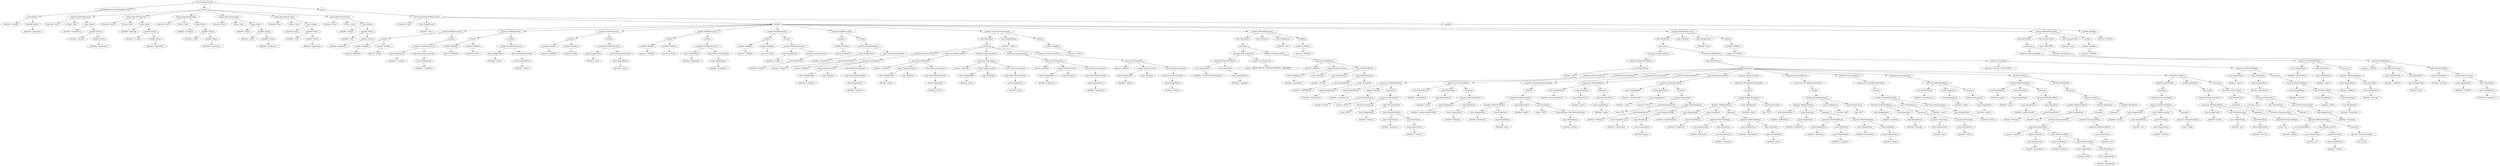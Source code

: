 digraph {
n0 [label="root (CompilationUnit)"];
n1 [label="packageDeclaration (PackageDeclaration)"];
n0 -> n1;
n2 [label="name (Name)"];
n1 -> n2;
n3 [label="identifier='baseball'"];
n2 -> n3;
n4 [label="qualifier (Name)"];
n2 -> n4;
n5 [label="identifier='application'"];
n4 -> n5;
n6 [label="imports"];
n0 -> n6;
n7 [label="import (ImportDeclaration)"];
n6 -> n7;
n8 [label="isAsterisk='false'"];
n7 -> n8;
n9 [label="isStatic='false'"];
n7 -> n9;
n10 [label="name (Name)"];
n7 -> n10;
n11 [label="identifier='GameStatus'"];
n10 -> n11;
n12 [label="qualifier (Name)"];
n10 -> n12;
n13 [label="identifier='constant'"];
n12 -> n13;
n14 [label="qualifier (Name)"];
n12 -> n14;
n15 [label="identifier='application'"];
n14 -> n15;
n16 [label="import (ImportDeclaration)"];
n6 -> n16;
n17 [label="isAsterisk='false'"];
n16 -> n17;
n18 [label="isStatic='false'"];
n16 -> n18;
n19 [label="name (Name)"];
n16 -> n19;
n20 [label="identifier='Message'"];
n19 -> n20;
n21 [label="qualifier (Name)"];
n19 -> n21;
n22 [label="identifier='constant'"];
n21 -> n22;
n23 [label="qualifier (Name)"];
n21 -> n23;
n24 [label="identifier='application'"];
n23 -> n24;
n25 [label="import (ImportDeclaration)"];
n6 -> n25;
n26 [label="isAsterisk='false'"];
n25 -> n26;
n27 [label="isStatic='false'"];
n25 -> n27;
n28 [label="name (Name)"];
n25 -> n28;
n29 [label="identifier='Computer'"];
n28 -> n29;
n30 [label="qualifier (Name)"];
n28 -> n30;
n31 [label="identifier='model'"];
n30 -> n31;
n32 [label="qualifier (Name)"];
n30 -> n32;
n33 [label="identifier='application'"];
n32 -> n33;
n34 [label="import (ImportDeclaration)"];
n6 -> n34;
n35 [label="isAsterisk='false'"];
n34 -> n35;
n36 [label="isStatic='false'"];
n34 -> n36;
n37 [label="name (Name)"];
n34 -> n37;
n38 [label="identifier='Player'"];
n37 -> n38;
n39 [label="qualifier (Name)"];
n37 -> n39;
n40 [label="identifier='model'"];
n39 -> n40;
n41 [label="qualifier (Name)"];
n39 -> n41;
n42 [label="identifier='application'"];
n41 -> n42;
n43 [label="import (ImportDeclaration)"];
n6 -> n43;
n44 [label="isAsterisk='false'"];
n43 -> n44;
n45 [label="isStatic='false'"];
n43 -> n45;
n46 [label="name (Name)"];
n43 -> n46;
n47 [label="identifier='Input'"];
n46 -> n47;
n48 [label="qualifier (Name)"];
n46 -> n48;
n49 [label="identifier='view'"];
n48 -> n49;
n50 [label="qualifier (Name)"];
n48 -> n50;
n51 [label="identifier='application'"];
n50 -> n51;
n52 [label="import (ImportDeclaration)"];
n6 -> n52;
n53 [label="isAsterisk='false'"];
n52 -> n53;
n54 [label="isStatic='false'"];
n52 -> n54;
n55 [label="name (Name)"];
n52 -> n55;
n56 [label="identifier='Output'"];
n55 -> n56;
n57 [label="qualifier (Name)"];
n55 -> n57;
n58 [label="identifier='view'"];
n57 -> n58;
n59 [label="qualifier (Name)"];
n57 -> n59;
n60 [label="identifier='application'"];
n59 -> n60;
n61 [label="types"];
n0 -> n61;
n62 [label="type (ClassOrInterfaceDeclaration)"];
n61 -> n62;
n63 [label="isInterface='false'"];
n62 -> n63;
n64 [label="name (SimpleName)"];
n62 -> n64;
n65 [label="identifier='Game'"];
n64 -> n65;
n66 [label="members"];
n62 -> n66;
n67 [label="member (FieldDeclaration)"];
n66 -> n67;
n68 [label="modifiers"];
n67 -> n68;
n69 [label="modifier (Modifier)"];
n68 -> n69;
n70 [label="keyword='PRIVATE'"];
n69 -> n70;
n71 [label="modifier (Modifier)"];
n68 -> n71;
n72 [label="keyword='FINAL'"];
n71 -> n72;
n73 [label="variables"];
n67 -> n73;
n74 [label="variable (VariableDeclarator)"];
n73 -> n74;
n75 [label="name (SimpleName)"];
n74 -> n75;
n76 [label="identifier='computer'"];
n75 -> n76;
n77 [label="type (ClassOrInterfaceType)"];
n74 -> n77;
n78 [label="name (SimpleName)"];
n77 -> n78;
n79 [label="identifier='Computer'"];
n78 -> n79;
n80 [label="member (FieldDeclaration)"];
n66 -> n80;
n81 [label="modifiers"];
n80 -> n81;
n82 [label="modifier (Modifier)"];
n81 -> n82;
n83 [label="keyword='PRIVATE'"];
n82 -> n83;
n84 [label="modifier (Modifier)"];
n81 -> n84;
n85 [label="keyword='FINAL'"];
n84 -> n85;
n86 [label="variables"];
n80 -> n86;
n87 [label="variable (VariableDeclarator)"];
n86 -> n87;
n88 [label="name (SimpleName)"];
n87 -> n88;
n89 [label="identifier='player'"];
n88 -> n89;
n90 [label="type (ClassOrInterfaceType)"];
n87 -> n90;
n91 [label="name (SimpleName)"];
n90 -> n91;
n92 [label="identifier='Player'"];
n91 -> n92;
n93 [label="member (FieldDeclaration)"];
n66 -> n93;
n94 [label="modifiers"];
n93 -> n94;
n95 [label="modifier (Modifier)"];
n94 -> n95;
n96 [label="keyword='PRIVATE'"];
n95 -> n96;
n97 [label="modifier (Modifier)"];
n94 -> n97;
n98 [label="keyword='FINAL'"];
n97 -> n98;
n99 [label="variables"];
n93 -> n99;
n100 [label="variable (VariableDeclarator)"];
n99 -> n100;
n101 [label="name (SimpleName)"];
n100 -> n101;
n102 [label="identifier='input'"];
n101 -> n102;
n103 [label="type (ClassOrInterfaceType)"];
n100 -> n103;
n104 [label="name (SimpleName)"];
n103 -> n104;
n105 [label="identifier='Input'"];
n104 -> n105;
n106 [label="member (FieldDeclaration)"];
n66 -> n106;
n107 [label="modifiers"];
n106 -> n107;
n108 [label="modifier (Modifier)"];
n107 -> n108;
n109 [label="keyword='PRIVATE'"];
n108 -> n109;
n110 [label="modifier (Modifier)"];
n107 -> n110;
n111 [label="keyword='FINAL'"];
n110 -> n111;
n112 [label="variables"];
n106 -> n112;
n113 [label="variable (VariableDeclarator)"];
n112 -> n113;
n114 [label="name (SimpleName)"];
n113 -> n114;
n115 [label="identifier='judgement'"];
n114 -> n115;
n116 [label="type (ClassOrInterfaceType)"];
n113 -> n116;
n117 [label="name (SimpleName)"];
n116 -> n117;
n118 [label="identifier='Judgement'"];
n117 -> n118;
n119 [label="member (FieldDeclaration)"];
n66 -> n119;
n120 [label="modifiers"];
n119 -> n120;
n121 [label="modifier (Modifier)"];
n120 -> n121;
n122 [label="keyword='PRIVATE'"];
n121 -> n122;
n123 [label="modifier (Modifier)"];
n120 -> n123;
n124 [label="keyword='FINAL'"];
n123 -> n124;
n125 [label="variables"];
n119 -> n125;
n126 [label="variable (VariableDeclarator)"];
n125 -> n126;
n127 [label="name (SimpleName)"];
n126 -> n127;
n128 [label="identifier='output'"];
n127 -> n128;
n129 [label="type (ClassOrInterfaceType)"];
n126 -> n129;
n130 [label="name (SimpleName)"];
n129 -> n130;
n131 [label="identifier='Output'"];
n130 -> n131;
n132 [label="member (FieldDeclaration)"];
n66 -> n132;
n133 [label="modifiers"];
n132 -> n133;
n134 [label="modifier (Modifier)"];
n133 -> n134;
n135 [label="keyword='PRIVATE'"];
n134 -> n135;
n136 [label="variables"];
n132 -> n136;
n137 [label="variable (VariableDeclarator)"];
n136 -> n137;
n138 [label="name (SimpleName)"];
n137 -> n138;
n139 [label="identifier='gameStatus'"];
n138 -> n139;
n140 [label="type (ClassOrInterfaceType)"];
n137 -> n140;
n141 [label="name (SimpleName)"];
n140 -> n141;
n142 [label="identifier='Integer'"];
n141 -> n142;
n143 [label="member (ConstructorDeclaration)"];
n66 -> n143;
n144 [label="body (BlockStmt)"];
n143 -> n144;
n145 [label="statements"];
n144 -> n145;
n146 [label="statement (ExpressionStmt)"];
n145 -> n146;
n147 [label="expression (AssignExpr)"];
n146 -> n147;
n148 [label="operator='ASSIGN'"];
n147 -> n148;
n149 [label="target (FieldAccessExpr)"];
n147 -> n149;
n150 [label="name (SimpleName)"];
n149 -> n150;
n151 [label="identifier='computer'"];
n150 -> n151;
n152 [label="scope (ThisExpr)"];
n149 -> n152;
n153 [label="value (ObjectCreationExpr)"];
n147 -> n153;
n154 [label="type (ClassOrInterfaceType)"];
n153 -> n154;
n155 [label="name (SimpleName)"];
n154 -> n155;
n156 [label="identifier='Computer'"];
n155 -> n156;
n157 [label="statement (ExpressionStmt)"];
n145 -> n157;
n158 [label="expression (AssignExpr)"];
n157 -> n158;
n159 [label="operator='ASSIGN'"];
n158 -> n159;
n160 [label="target (FieldAccessExpr)"];
n158 -> n160;
n161 [label="name (SimpleName)"];
n160 -> n161;
n162 [label="identifier='player'"];
n161 -> n162;
n163 [label="scope (ThisExpr)"];
n160 -> n163;
n164 [label="value (ObjectCreationExpr)"];
n158 -> n164;
n165 [label="type (ClassOrInterfaceType)"];
n164 -> n165;
n166 [label="name (SimpleName)"];
n165 -> n166;
n167 [label="identifier='Player'"];
n166 -> n167;
n168 [label="statement (ExpressionStmt)"];
n145 -> n168;
n169 [label="expression (AssignExpr)"];
n168 -> n169;
n170 [label="operator='ASSIGN'"];
n169 -> n170;
n171 [label="target (FieldAccessExpr)"];
n169 -> n171;
n172 [label="name (SimpleName)"];
n171 -> n172;
n173 [label="identifier='input'"];
n172 -> n173;
n174 [label="scope (ThisExpr)"];
n171 -> n174;
n175 [label="value (ObjectCreationExpr)"];
n169 -> n175;
n176 [label="type (ClassOrInterfaceType)"];
n175 -> n176;
n177 [label="name (SimpleName)"];
n176 -> n177;
n178 [label="identifier='Input'"];
n177 -> n178;
n179 [label="statement (ExpressionStmt)"];
n145 -> n179;
n180 [label="expression (AssignExpr)"];
n179 -> n180;
n181 [label="operator='ASSIGN'"];
n180 -> n181;
n182 [label="target (FieldAccessExpr)"];
n180 -> n182;
n183 [label="name (SimpleName)"];
n182 -> n183;
n184 [label="identifier='judgement'"];
n183 -> n184;
n185 [label="scope (ThisExpr)"];
n182 -> n185;
n186 [label="value (ObjectCreationExpr)"];
n180 -> n186;
n187 [label="type (ClassOrInterfaceType)"];
n186 -> n187;
n188 [label="name (SimpleName)"];
n187 -> n188;
n189 [label="identifier='Judgement'"];
n188 -> n189;
n190 [label="statement (ExpressionStmt)"];
n145 -> n190;
n191 [label="expression (AssignExpr)"];
n190 -> n191;
n192 [label="operator='ASSIGN'"];
n191 -> n192;
n193 [label="target (FieldAccessExpr)"];
n191 -> n193;
n194 [label="name (SimpleName)"];
n193 -> n194;
n195 [label="identifier='output'"];
n194 -> n195;
n196 [label="scope (ThisExpr)"];
n193 -> n196;
n197 [label="value (ObjectCreationExpr)"];
n191 -> n197;
n198 [label="type (ClassOrInterfaceType)"];
n197 -> n198;
n199 [label="name (SimpleName)"];
n198 -> n199;
n200 [label="identifier='Output'"];
n199 -> n200;
n201 [label="name (SimpleName)"];
n143 -> n201;
n202 [label="identifier='Game'"];
n201 -> n202;
n203 [label="modifiers"];
n143 -> n203;
n204 [label="modifier (Modifier)"];
n203 -> n204;
n205 [label="keyword='PUBLIC'"];
n204 -> n205;
n206 [label="member (MethodDeclaration)"];
n66 -> n206;
n207 [label="body (BlockStmt)"];
n206 -> n207;
n208 [label="statements"];
n207 -> n208;
n209 [label="statement (ExpressionStmt)"];
n208 -> n209;
n210 [label="expression (MethodCallExpr)"];
n209 -> n210;
n211 [label="name (SimpleName)"];
n210 -> n211;
n212 [label="identifier='createAnswerWithRandom'"];
n211 -> n212;
n213 [label="scope (NameExpr)"];
n210 -> n213;
n214 [label="name (SimpleName)"];
n213 -> n214;
n215 [label="identifier='computer'"];
n214 -> n215;
n216 [label="comment (LineComment)"];
n209 -> n216;
n217 [label="content=' 컴퓨터의 3자리 수인 1-9사이 각각 다른 임의의 수 3개를 생성한다.'"];
n216 -> n217;
n218 [label="statement (ExpressionStmt)"];
n208 -> n218;
n219 [label="expression (AssignExpr)"];
n218 -> n219;
n220 [label="operator='ASSIGN'"];
n219 -> n220;
n221 [label="target (FieldAccessExpr)"];
n219 -> n221;
n222 [label="name (SimpleName)"];
n221 -> n222;
n223 [label="identifier='gameStatus'"];
n222 -> n223;
n224 [label="scope (ThisExpr)"];
n221 -> n224;
n225 [label="value (MethodCallExpr)"];
n219 -> n225;
n226 [label="name (SimpleName)"];
n225 -> n226;
n227 [label="identifier='getCode'"];
n226 -> n227;
n228 [label="scope (FieldAccessExpr)"];
n225 -> n228;
n229 [label="name (SimpleName)"];
n228 -> n229;
n230 [label="identifier='PREPARING'"];
n229 -> n230;
n231 [label="scope (NameExpr)"];
n228 -> n231;
n232 [label="name (SimpleName)"];
n231 -> n232;
n233 [label="identifier='GameStatus'"];
n232 -> n233;
n234 [label="type (VoidType)"];
n206 -> n234;
n235 [label="name (SimpleName)"];
n206 -> n235;
n236 [label="identifier='init'"];
n235 -> n236;
n237 [label="modifiers"];
n206 -> n237;
n238 [label="modifier (Modifier)"];
n237 -> n238;
n239 [label="keyword='PRIVATE'"];
n238 -> n239;
n240 [label="member (MethodDeclaration)"];
n66 -> n240;
n241 [label="body (BlockStmt)"];
n240 -> n241;
n242 [label="statements"];
n241 -> n242;
n243 [label="statement (ExpressionStmt)"];
n242 -> n243;
n244 [label="expression (MethodCallExpr)"];
n243 -> n244;
n245 [label="name (SimpleName)"];
n244 -> n245;
n246 [label="identifier='init'"];
n245 -> n246;
n247 [label="statement (WhileStmt)"];
n242 -> n247;
n248 [label="body (BlockStmt)"];
n247 -> n248;
n249 [label="statements"];
n248 -> n249;
n250 [label="statement (ExpressionStmt)"];
n249 -> n250;
n251 [label="expression (MethodCallExpr)"];
n250 -> n251;
n252 [label="name (SimpleName)"];
n251 -> n252;
n253 [label="identifier='printNewLine'"];
n252 -> n253;
n254 [label="scope (NameExpr)"];
n251 -> n254;
n255 [label="name (SimpleName)"];
n254 -> n255;
n256 [label="identifier='output'"];
n255 -> n256;
n257 [label="arguments"];
n251 -> n257;
n258 [label="argument (BinaryExpr)"];
n257 -> n258;
n259 [label="operator='PLUS'"];
n258 -> n259;
n260 [label="left (StringLiteralExpr)"];
n258 -> n260;
n261 [label="value='컴퓨터: '"];
n260 -> n261;
n262 [label="right (MethodCallExpr)"];
n258 -> n262;
n263 [label="name (SimpleName)"];
n262 -> n263;
n264 [label="identifier='toString'"];
n263 -> n264;
n265 [label="scope (MethodCallExpr)"];
n262 -> n265;
n266 [label="name (SimpleName)"];
n265 -> n266;
n267 [label="identifier='getAnswer'"];
n266 -> n267;
n268 [label="scope (NameExpr)"];
n265 -> n268;
n269 [label="name (SimpleName)"];
n268 -> n269;
n270 [label="identifier='computer'"];
n269 -> n270;
n271 [label="statement (ExpressionStmt)"];
n249 -> n271;
n272 [label="expression (MethodCallExpr)"];
n271 -> n272;
n273 [label="name (SimpleName)"];
n272 -> n273;
n274 [label="identifier='printNowLine'"];
n273 -> n274;
n275 [label="scope (NameExpr)"];
n272 -> n275;
n276 [label="name (SimpleName)"];
n275 -> n276;
n277 [label="identifier='output'"];
n276 -> n277;
n278 [label="arguments"];
n272 -> n278;
n279 [label="argument (MethodCallExpr)"];
n278 -> n279;
n280 [label="name (SimpleName)"];
n279 -> n280;
n281 [label="identifier='getInputNumberToPlay'"];
n280 -> n281;
n282 [label="scope (NameExpr)"];
n279 -> n282;
n283 [label="name (SimpleName)"];
n282 -> n283;
n284 [label="identifier='Message'"];
n283 -> n284;
n285 [label="statement (ExpressionStmt)"];
n249 -> n285;
n286 [label="expression (VariableDeclarationExpr)"];
n285 -> n286;
n287 [label="variables"];
n286 -> n287;
n288 [label="variable (VariableDeclarator)"];
n287 -> n288;
n289 [label="initializer (MethodCallExpr)"];
n288 -> n289;
n290 [label="name (SimpleName)"];
n289 -> n290;
n291 [label="identifier='getNumber'"];
n290 -> n291;
n292 [label="scope (NameExpr)"];
n289 -> n292;
n293 [label="name (SimpleName)"];
n292 -> n293;
n294 [label="identifier='input'"];
n293 -> n294;
n295 [label="name (SimpleName)"];
n288 -> n295;
n296 [label="identifier='inputs'"];
n295 -> n296;
n297 [label="type (ArrayType)"];
n288 -> n297;
n298 [label="origin='TYPE'"];
n297 -> n298;
n299 [label="componentType (ClassOrInterfaceType)"];
n297 -> n299;
n300 [label="name (SimpleName)"];
n299 -> n300;
n301 [label="identifier='String'"];
n300 -> n301;
n302 [label="statement (ExpressionStmt)"];
n249 -> n302;
n303 [label="expression (MethodCallExpr)"];
n302 -> n303;
n304 [label="name (SimpleName)"];
n303 -> n304;
n305 [label="identifier='generateNumbers'"];
n304 -> n305;
n306 [label="scope (NameExpr)"];
n303 -> n306;
n307 [label="name (SimpleName)"];
n306 -> n307;
n308 [label="identifier='player'"];
n307 -> n308;
n309 [label="arguments"];
n303 -> n309;
n310 [label="argument (NameExpr)"];
n309 -> n310;
n311 [label="name (SimpleName)"];
n310 -> n311;
n312 [label="identifier='inputs'"];
n311 -> n312;
n313 [label="statement (ExpressionStmt)"];
n249 -> n313;
n314 [label="expression (MethodCallExpr)"];
n313 -> n314;
n315 [label="name (SimpleName)"];
n314 -> n315;
n316 [label="identifier='printNewLine'"];
n315 -> n316;
n317 [label="scope (NameExpr)"];
n314 -> n317;
n318 [label="name (SimpleName)"];
n317 -> n318;
n319 [label="identifier='output'"];
n318 -> n319;
n320 [label="arguments"];
n314 -> n320;
n321 [label="argument (BinaryExpr)"];
n320 -> n321;
n322 [label="operator='PLUS'"];
n321 -> n322;
n323 [label="left (StringLiteralExpr)"];
n321 -> n323;
n324 [label="value='유저: '"];
n323 -> n324;
n325 [label="right (MethodCallExpr)"];
n321 -> n325;
n326 [label="name (SimpleName)"];
n325 -> n326;
n327 [label="identifier='toString'"];
n326 -> n327;
n328 [label="scope (MethodCallExpr)"];
n325 -> n328;
n329 [label="name (SimpleName)"];
n328 -> n329;
n330 [label="identifier='getNumbers'"];
n329 -> n330;
n331 [label="scope (NameExpr)"];
n328 -> n331;
n332 [label="name (SimpleName)"];
n331 -> n332;
n333 [label="identifier='player'"];
n332 -> n333;
n334 [label="statement (ExpressionStmt)"];
n249 -> n334;
n335 [label="expression (VariableDeclarationExpr)"];
n334 -> n335;
n336 [label="variables"];
n335 -> n336;
n337 [label="variable (VariableDeclarator)"];
n336 -> n337;
n338 [label="initializer (MethodCallExpr)"];
n337 -> n338;
n339 [label="name (SimpleName)"];
n338 -> n339;
n340 [label="identifier='getStrikeCount'"];
n339 -> n340;
n341 [label="scope (NameExpr)"];
n338 -> n341;
n342 [label="name (SimpleName)"];
n341 -> n342;
n343 [label="identifier='judgement'"];
n342 -> n343;
n344 [label="arguments"];
n338 -> n344;
n345 [label="argument (MethodCallExpr)"];
n344 -> n345;
n346 [label="name (SimpleName)"];
n345 -> n346;
n347 [label="identifier='getAnswer'"];
n346 -> n347;
n348 [label="scope (NameExpr)"];
n345 -> n348;
n349 [label="name (SimpleName)"];
n348 -> n349;
n350 [label="identifier='computer'"];
n349 -> n350;
n351 [label="argument (MethodCallExpr)"];
n344 -> n351;
n352 [label="name (SimpleName)"];
n351 -> n352;
n353 [label="identifier='getNumbers'"];
n352 -> n353;
n354 [label="scope (NameExpr)"];
n351 -> n354;
n355 [label="name (SimpleName)"];
n354 -> n355;
n356 [label="identifier='player'"];
n355 -> n356;
n357 [label="name (SimpleName)"];
n337 -> n357;
n358 [label="identifier='strike'"];
n357 -> n358;
n359 [label="type (PrimitiveType)"];
n337 -> n359;
n360 [label="type='INT'"];
n359 -> n360;
n361 [label="statement (ExpressionStmt)"];
n249 -> n361;
n362 [label="expression (VariableDeclarationExpr)"];
n361 -> n362;
n363 [label="variables"];
n362 -> n363;
n364 [label="variable (VariableDeclarator)"];
n363 -> n364;
n365 [label="initializer (MethodCallExpr)"];
n364 -> n365;
n366 [label="name (SimpleName)"];
n365 -> n366;
n367 [label="identifier='getBallCount'"];
n366 -> n367;
n368 [label="scope (NameExpr)"];
n365 -> n368;
n369 [label="name (SimpleName)"];
n368 -> n369;
n370 [label="identifier='judgement'"];
n369 -> n370;
n371 [label="arguments"];
n365 -> n371;
n372 [label="argument (MethodCallExpr)"];
n371 -> n372;
n373 [label="name (SimpleName)"];
n372 -> n373;
n374 [label="identifier='getAnswer'"];
n373 -> n374;
n375 [label="scope (NameExpr)"];
n372 -> n375;
n376 [label="name (SimpleName)"];
n375 -> n376;
n377 [label="identifier='computer'"];
n376 -> n377;
n378 [label="argument (MethodCallExpr)"];
n371 -> n378;
n379 [label="name (SimpleName)"];
n378 -> n379;
n380 [label="identifier='getNumbers'"];
n379 -> n380;
n381 [label="scope (NameExpr)"];
n378 -> n381;
n382 [label="name (SimpleName)"];
n381 -> n382;
n383 [label="identifier='player'"];
n382 -> n383;
n384 [label="name (SimpleName)"];
n364 -> n384;
n385 [label="identifier='ball'"];
n384 -> n385;
n386 [label="type (PrimitiveType)"];
n364 -> n386;
n387 [label="type='INT'"];
n386 -> n387;
n388 [label="statement (ExpressionStmt)"];
n249 -> n388;
n389 [label="expression (VariableDeclarationExpr)"];
n388 -> n389;
n390 [label="variables"];
n389 -> n390;
n391 [label="variable (VariableDeclarator)"];
n390 -> n391;
n392 [label="initializer (MethodCallExpr)"];
n391 -> n392;
n393 [label="name (SimpleName)"];
n392 -> n393;
n394 [label="identifier='getStatus'"];
n393 -> n394;
n395 [label="scope (NameExpr)"];
n392 -> n395;
n396 [label="name (SimpleName)"];
n395 -> n396;
n397 [label="identifier='Message'"];
n396 -> n397;
n398 [label="arguments"];
n392 -> n398;
n399 [label="argument (NameExpr)"];
n398 -> n399;
n400 [label="name (SimpleName)"];
n399 -> n400;
n401 [label="identifier='ball'"];
n400 -> n401;
n402 [label="argument (NameExpr)"];
n398 -> n402;
n403 [label="name (SimpleName)"];
n402 -> n403;
n404 [label="identifier='strike'"];
n403 -> n404;
n405 [label="name (SimpleName)"];
n391 -> n405;
n406 [label="identifier='status'"];
n405 -> n406;
n407 [label="type (ClassOrInterfaceType)"];
n391 -> n407;
n408 [label="name (SimpleName)"];
n407 -> n408;
n409 [label="identifier='String'"];
n408 -> n409;
n410 [label="statement (ExpressionStmt)"];
n249 -> n410;
n411 [label="expression (MethodCallExpr)"];
n410 -> n411;
n412 [label="name (SimpleName)"];
n411 -> n412;
n413 [label="identifier='printNewLine'"];
n412 -> n413;
n414 [label="scope (NameExpr)"];
n411 -> n414;
n415 [label="name (SimpleName)"];
n414 -> n415;
n416 [label="identifier='output'"];
n415 -> n416;
n417 [label="arguments"];
n411 -> n417;
n418 [label="argument (NameExpr)"];
n417 -> n418;
n419 [label="name (SimpleName)"];
n418 -> n419;
n420 [label="identifier='status'"];
n419 -> n420;
n421 [label="statement (IfStmt)"];
n249 -> n421;
n422 [label="condition (MethodCallExpr)"];
n421 -> n422;
n423 [label="name (SimpleName)"];
n422 -> n423;
n424 [label="identifier='equals'"];
n423 -> n424;
n425 [label="scope (NameExpr)"];
n422 -> n425;
n426 [label="name (SimpleName)"];
n425 -> n426;
n427 [label="identifier='status'"];
n426 -> n427;
n428 [label="arguments"];
n422 -> n428;
n429 [label="argument (MethodCallExpr)"];
n428 -> n429;
n430 [label="name (SimpleName)"];
n429 -> n430;
n431 [label="identifier='getThreeStrike'"];
n430 -> n431;
n432 [label="scope (NameExpr)"];
n429 -> n432;
n433 [label="name (SimpleName)"];
n432 -> n433;
n434 [label="identifier='Message'"];
n433 -> n434;
n435 [label="thenStmt (BlockStmt)"];
n421 -> n435;
n436 [label="statements"];
n435 -> n436;
n437 [label="statement (IfStmt)"];
n436 -> n437;
n438 [label="condition (MethodCallExpr)"];
n437 -> n438;
n439 [label="name (SimpleName)"];
n438 -> n439;
n440 [label="identifier='retry'"];
n439 -> n440;
n441 [label="elseStmt (BlockStmt)"];
n437 -> n441;
n442 [label="statements"];
n441 -> n442;
n443 [label="statement (ExpressionStmt)"];
n442 -> n443;
n444 [label="expression (AssignExpr)"];
n443 -> n444;
n445 [label="operator='ASSIGN'"];
n444 -> n445;
n446 [label="target (NameExpr)"];
n444 -> n446;
n447 [label="name (SimpleName)"];
n446 -> n447;
n448 [label="identifier='gameStatus'"];
n447 -> n448;
n449 [label="value (MethodCallExpr)"];
n444 -> n449;
n450 [label="name (SimpleName)"];
n449 -> n450;
n451 [label="identifier='getCode'"];
n450 -> n451;
n452 [label="scope (FieldAccessExpr)"];
n449 -> n452;
n453 [label="name (SimpleName)"];
n452 -> n453;
n454 [label="identifier='END'"];
n453 -> n454;
n455 [label="scope (NameExpr)"];
n452 -> n455;
n456 [label="name (SimpleName)"];
n455 -> n456;
n457 [label="identifier='GameStatus'"];
n456 -> n457;
n458 [label="thenStmt (BlockStmt)"];
n437 -> n458;
n459 [label="statements"];
n458 -> n459;
n460 [label="statement (ExpressionStmt)"];
n459 -> n460;
n461 [label="expression (MethodCallExpr)"];
n460 -> n461;
n462 [label="name (SimpleName)"];
n461 -> n462;
n463 [label="identifier='init'"];
n462 -> n463;
n464 [label="statement (TryStmt)"];
n249 -> n464;
n465 [label="finallyBlock (BlockStmt)"];
n464 -> n465;
n466 [label="statements"];
n465 -> n466;
n467 [label="statement (ExpressionStmt)"];
n466 -> n467;
n468 [label="expression (MethodCallExpr)"];
n467 -> n468;
n469 [label="name (SimpleName)"];
n468 -> n469;
n470 [label="identifier='println'"];
n469 -> n470;
n471 [label="scope (FieldAccessExpr)"];
n468 -> n471;
n472 [label="name (SimpleName)"];
n471 -> n472;
n473 [label="identifier='out'"];
n472 -> n473;
n474 [label="scope (NameExpr)"];
n471 -> n474;
n475 [label="name (SimpleName)"];
n474 -> n475;
n476 [label="identifier='System'"];
n475 -> n476;
n477 [label="arguments"];
n468 -> n477;
n478 [label="argument (StringLiteralExpr)"];
n477 -> n478;
n479 [label="value='finally'"];
n478 -> n479;
n480 [label="tryBlock (BlockStmt)"];
n464 -> n480;
n481 [label="statements"];
n480 -> n481;
n482 [label="statement (ExpressionStmt)"];
n481 -> n482;
n483 [label="expression (MethodCallExpr)"];
n482 -> n483;
n484 [label="name (SimpleName)"];
n483 -> n484;
n485 [label="identifier='println'"];
n484 -> n485;
n486 [label="scope (FieldAccessExpr)"];
n483 -> n486;
n487 [label="name (SimpleName)"];
n486 -> n487;
n488 [label="identifier='out'"];
n487 -> n488;
n489 [label="scope (NameExpr)"];
n486 -> n489;
n490 [label="name (SimpleName)"];
n489 -> n490;
n491 [label="identifier='System'"];
n490 -> n491;
n492 [label="arguments"];
n483 -> n492;
n493 [label="argument (StringLiteralExpr)"];
n492 -> n493;
n494 [label="value='try'"];
n493 -> n494;
n495 [label="catchClauses"];
n464 -> n495;
n496 [label="catchClause (CatchClause)"];
n495 -> n496;
n497 [label="body (BlockStmt)"];
n496 -> n497;
n498 [label="statements"];
n497 -> n498;
n499 [label="statement (ExpressionStmt)"];
n498 -> n499;
n500 [label="expression (MethodCallExpr)"];
n499 -> n500;
n501 [label="name (SimpleName)"];
n500 -> n501;
n502 [label="identifier='println'"];
n501 -> n502;
n503 [label="scope (FieldAccessExpr)"];
n500 -> n503;
n504 [label="name (SimpleName)"];
n503 -> n504;
n505 [label="identifier='out'"];
n504 -> n505;
n506 [label="scope (NameExpr)"];
n503 -> n506;
n507 [label="name (SimpleName)"];
n506 -> n507;
n508 [label="identifier='System'"];
n507 -> n508;
n509 [label="arguments"];
n500 -> n509;
n510 [label="argument (StringLiteralExpr)"];
n509 -> n510;
n511 [label="value='catch'"];
n510 -> n511;
n512 [label="parameter (Parameter)"];
n496 -> n512;
n513 [label="isVarArgs='false'"];
n512 -> n513;
n514 [label="name (SimpleName)"];
n512 -> n514;
n515 [label="identifier='e'"];
n514 -> n515;
n516 [label="type (ClassOrInterfaceType)"];
n512 -> n516;
n517 [label="name (SimpleName)"];
n516 -> n517;
n518 [label="identifier='Exception'"];
n517 -> n518;
n519 [label="condition (UnaryExpr)"];
n247 -> n519;
n520 [label="operator='LOGICAL_COMPLEMENT'"];
n519 -> n520;
n521 [label="expression (MethodCallExpr)"];
n519 -> n521;
n522 [label="name (SimpleName)"];
n521 -> n522;
n523 [label="identifier='equals'"];
n522 -> n523;
n524 [label="scope (NameExpr)"];
n521 -> n524;
n525 [label="name (SimpleName)"];
n524 -> n525;
n526 [label="identifier='gameStatus'"];
n525 -> n526;
n527 [label="arguments"];
n521 -> n527;
n528 [label="argument (MethodCallExpr)"];
n527 -> n528;
n529 [label="name (SimpleName)"];
n528 -> n529;
n530 [label="identifier='getCode'"];
n529 -> n530;
n531 [label="scope (FieldAccessExpr)"];
n528 -> n531;
n532 [label="name (SimpleName)"];
n531 -> n532;
n533 [label="identifier='END'"];
n532 -> n533;
n534 [label="scope (NameExpr)"];
n531 -> n534;
n535 [label="name (SimpleName)"];
n534 -> n535;
n536 [label="identifier='GameStatus'"];
n535 -> n536;
n537 [label="type (VoidType)"];
n240 -> n537;
n538 [label="name (SimpleName)"];
n240 -> n538;
n539 [label="identifier='play'"];
n538 -> n539;
n540 [label="modifiers"];
n240 -> n540;
n541 [label="modifier (Modifier)"];
n540 -> n541;
n542 [label="keyword='PUBLIC'"];
n541 -> n542;
n543 [label="member (MethodDeclaration)"];
n66 -> n543;
n544 [label="body (BlockStmt)"];
n543 -> n544;
n545 [label="statements"];
n544 -> n545;
n546 [label="statement (ExpressionStmt)"];
n545 -> n546;
n547 [label="expression (MethodCallExpr)"];
n546 -> n547;
n548 [label="name (SimpleName)"];
n547 -> n548;
n549 [label="identifier='printNewLine'"];
n548 -> n549;
n550 [label="scope (NameExpr)"];
n547 -> n550;
n551 [label="name (SimpleName)"];
n550 -> n551;
n552 [label="identifier='output'"];
n551 -> n552;
n553 [label="arguments"];
n547 -> n553;
n554 [label="argument (MethodCallExpr)"];
n553 -> n554;
n555 [label="name (SimpleName)"];
n554 -> n555;
n556 [label="identifier='getRetry'"];
n555 -> n556;
n557 [label="scope (NameExpr)"];
n554 -> n557;
n558 [label="name (SimpleName)"];
n557 -> n558;
n559 [label="identifier='Message'"];
n558 -> n559;
n560 [label="statement (ReturnStmt)"];
n545 -> n560;
n561 [label="expression (BinaryExpr)"];
n560 -> n561;
n562 [label="operator='EQUALS'"];
n561 -> n562;
n563 [label="left (MethodCallExpr)"];
n561 -> n563;
n564 [label="name (SimpleName)"];
n563 -> n564;
n565 [label="identifier='getRetry'"];
n564 -> n565;
n566 [label="scope (NameExpr)"];
n563 -> n566;
n567 [label="name (SimpleName)"];
n566 -> n567;
n568 [label="identifier='input'"];
n567 -> n568;
n569 [label="right (MethodCallExpr)"];
n561 -> n569;
n570 [label="name (SimpleName)"];
n569 -> n570;
n571 [label="identifier='getCode'"];
n570 -> n571;
n572 [label="scope (FieldAccessExpr)"];
n569 -> n572;
n573 [label="name (SimpleName)"];
n572 -> n573;
n574 [label="identifier='PLAYING'"];
n573 -> n574;
n575 [label="scope (NameExpr)"];
n572 -> n575;
n576 [label="name (SimpleName)"];
n575 -> n576;
n577 [label="identifier='GameStatus'"];
n576 -> n577;
n578 [label="type (PrimitiveType)"];
n543 -> n578;
n579 [label="type='BOOLEAN'"];
n578 -> n579;
n580 [label="name (SimpleName)"];
n543 -> n580;
n581 [label="identifier='retry'"];
n580 -> n581;
n582 [label="modifiers"];
n543 -> n582;
n583 [label="modifier (Modifier)"];
n582 -> n583;
n584 [label="keyword='PRIVATE'"];
n583 -> n584;
n585 [label="modifiers"];
n62 -> n585;
n586 [label="modifier (Modifier)"];
n585 -> n586;
n587 [label="keyword='PUBLIC'"];
n586 -> n587;
}